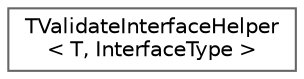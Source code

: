 digraph "Graphical Class Hierarchy"
{
 // INTERACTIVE_SVG=YES
 // LATEX_PDF_SIZE
  bgcolor="transparent";
  edge [fontname=Helvetica,fontsize=10,labelfontname=Helvetica,labelfontsize=10];
  node [fontname=Helvetica,fontsize=10,shape=box,height=0.2,width=0.4];
  rankdir="LR";
  Node0 [id="Node000000",label="TValidateInterfaceHelper\l\< T, InterfaceType \>",height=0.2,width=0.4,color="grey40", fillcolor="white", style="filled",URL="$d9/de0/structTValidateInterfaceHelper.html",tooltip=" "];
}
